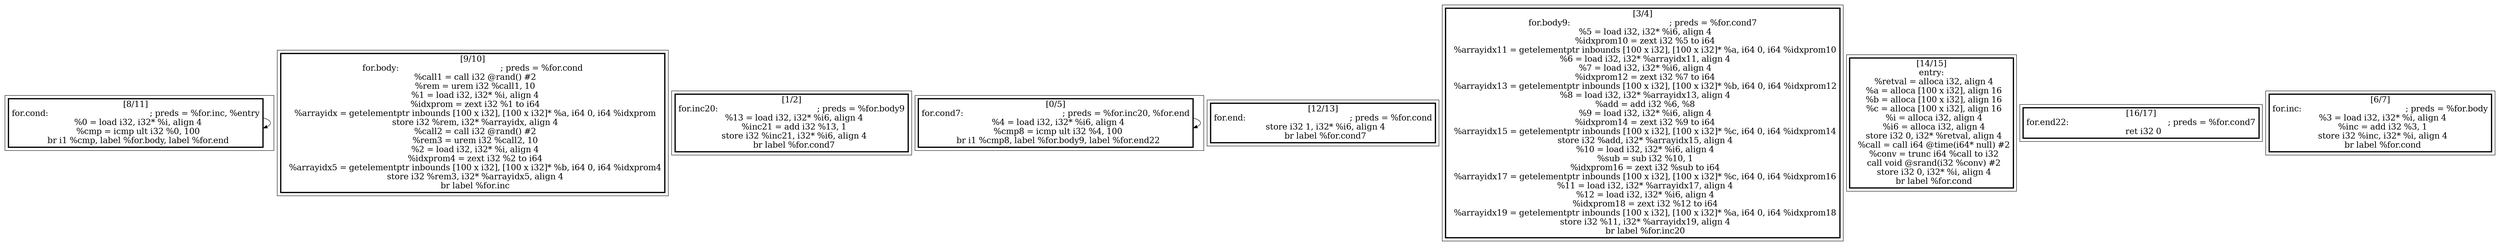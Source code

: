 
digraph G {





subgraph cluster8 {


node35 [penwidth=3.0,fontsize=20,shape=rectangle,label="[8/11]
for.cond:                                         ; preds = %for.inc, %entry
  %0 = load i32, i32* %i, align 4
  %cmp = icmp ult i32 %0, 100
  br i1 %cmp, label %for.body, label %for.end
" ]

node35->node35 [ ]


}

subgraph cluster7 {


node34 [penwidth=3.0,fontsize=20,shape=rectangle,label="[9/10]
for.body:                                         ; preds = %for.cond
  %call1 = call i32 @rand() #2
  %rem = urem i32 %call1, 10
  %1 = load i32, i32* %i, align 4
  %idxprom = zext i32 %1 to i64
  %arrayidx = getelementptr inbounds [100 x i32], [100 x i32]* %a, i64 0, i64 %idxprom
  store i32 %rem, i32* %arrayidx, align 4
  %call2 = call i32 @rand() #2
  %rem3 = urem i32 %call2, 10
  %2 = load i32, i32* %i, align 4
  %idxprom4 = zext i32 %2 to i64
  %arrayidx5 = getelementptr inbounds [100 x i32], [100 x i32]* %b, i64 0, i64 %idxprom4
  store i32 %rem3, i32* %arrayidx5, align 4
  br label %for.inc
" ]



}

subgraph cluster6 {


node33 [penwidth=3.0,fontsize=20,shape=rectangle,label="[1/2]
for.inc20:                                        ; preds = %for.body9
  %13 = load i32, i32* %i6, align 4
  %inc21 = add i32 %13, 1
  store i32 %inc21, i32* %i6, align 4
  br label %for.cond7
" ]



}

subgraph cluster0 {


node27 [penwidth=3.0,fontsize=20,shape=rectangle,label="[0/5]
for.cond7:                                        ; preds = %for.inc20, %for.end
  %4 = load i32, i32* %i6, align 4
  %cmp8 = icmp ult i32 %4, 100
  br i1 %cmp8, label %for.body9, label %for.end22
" ]

node27->node27 [ ]


}

subgraph cluster5 {


node32 [penwidth=3.0,fontsize=20,shape=rectangle,label="[12/13]
for.end:                                          ; preds = %for.cond
  store i32 1, i32* %i6, align 4
  br label %for.cond7
" ]



}

subgraph cluster1 {


node28 [penwidth=3.0,fontsize=20,shape=rectangle,label="[3/4]
for.body9:                                        ; preds = %for.cond7
  %5 = load i32, i32* %i6, align 4
  %idxprom10 = zext i32 %5 to i64
  %arrayidx11 = getelementptr inbounds [100 x i32], [100 x i32]* %a, i64 0, i64 %idxprom10
  %6 = load i32, i32* %arrayidx11, align 4
  %7 = load i32, i32* %i6, align 4
  %idxprom12 = zext i32 %7 to i64
  %arrayidx13 = getelementptr inbounds [100 x i32], [100 x i32]* %b, i64 0, i64 %idxprom12
  %8 = load i32, i32* %arrayidx13, align 4
  %add = add i32 %6, %8
  %9 = load i32, i32* %i6, align 4
  %idxprom14 = zext i32 %9 to i64
  %arrayidx15 = getelementptr inbounds [100 x i32], [100 x i32]* %c, i64 0, i64 %idxprom14
  store i32 %add, i32* %arrayidx15, align 4
  %10 = load i32, i32* %i6, align 4
  %sub = sub i32 %10, 1
  %idxprom16 = zext i32 %sub to i64
  %arrayidx17 = getelementptr inbounds [100 x i32], [100 x i32]* %c, i64 0, i64 %idxprom16
  %11 = load i32, i32* %arrayidx17, align 4
  %12 = load i32, i32* %i6, align 4
  %idxprom18 = zext i32 %12 to i64
  %arrayidx19 = getelementptr inbounds [100 x i32], [100 x i32]* %a, i64 0, i64 %idxprom18
  store i32 %11, i32* %arrayidx19, align 4
  br label %for.inc20
" ]



}

subgraph cluster2 {


node29 [penwidth=3.0,fontsize=20,shape=rectangle,label="[14/15]
entry:
  %retval = alloca i32, align 4
  %a = alloca [100 x i32], align 16
  %b = alloca [100 x i32], align 16
  %c = alloca [100 x i32], align 16
  %i = alloca i32, align 4
  %i6 = alloca i32, align 4
  store i32 0, i32* %retval, align 4
  %call = call i64 @time(i64* null) #2
  %conv = trunc i64 %call to i32
  call void @srand(i32 %conv) #2
  store i32 0, i32* %i, align 4
  br label %for.cond
" ]



}

subgraph cluster3 {


node30 [penwidth=3.0,fontsize=20,shape=rectangle,label="[16/17]
for.end22:                                        ; preds = %for.cond7
  ret i32 0
" ]



}

subgraph cluster4 {


node31 [penwidth=3.0,fontsize=20,shape=rectangle,label="[6/7]
for.inc:                                          ; preds = %for.body
  %3 = load i32, i32* %i, align 4
  %inc = add i32 %3, 1
  store i32 %inc, i32* %i, align 4
  br label %for.cond
" ]



}

}
